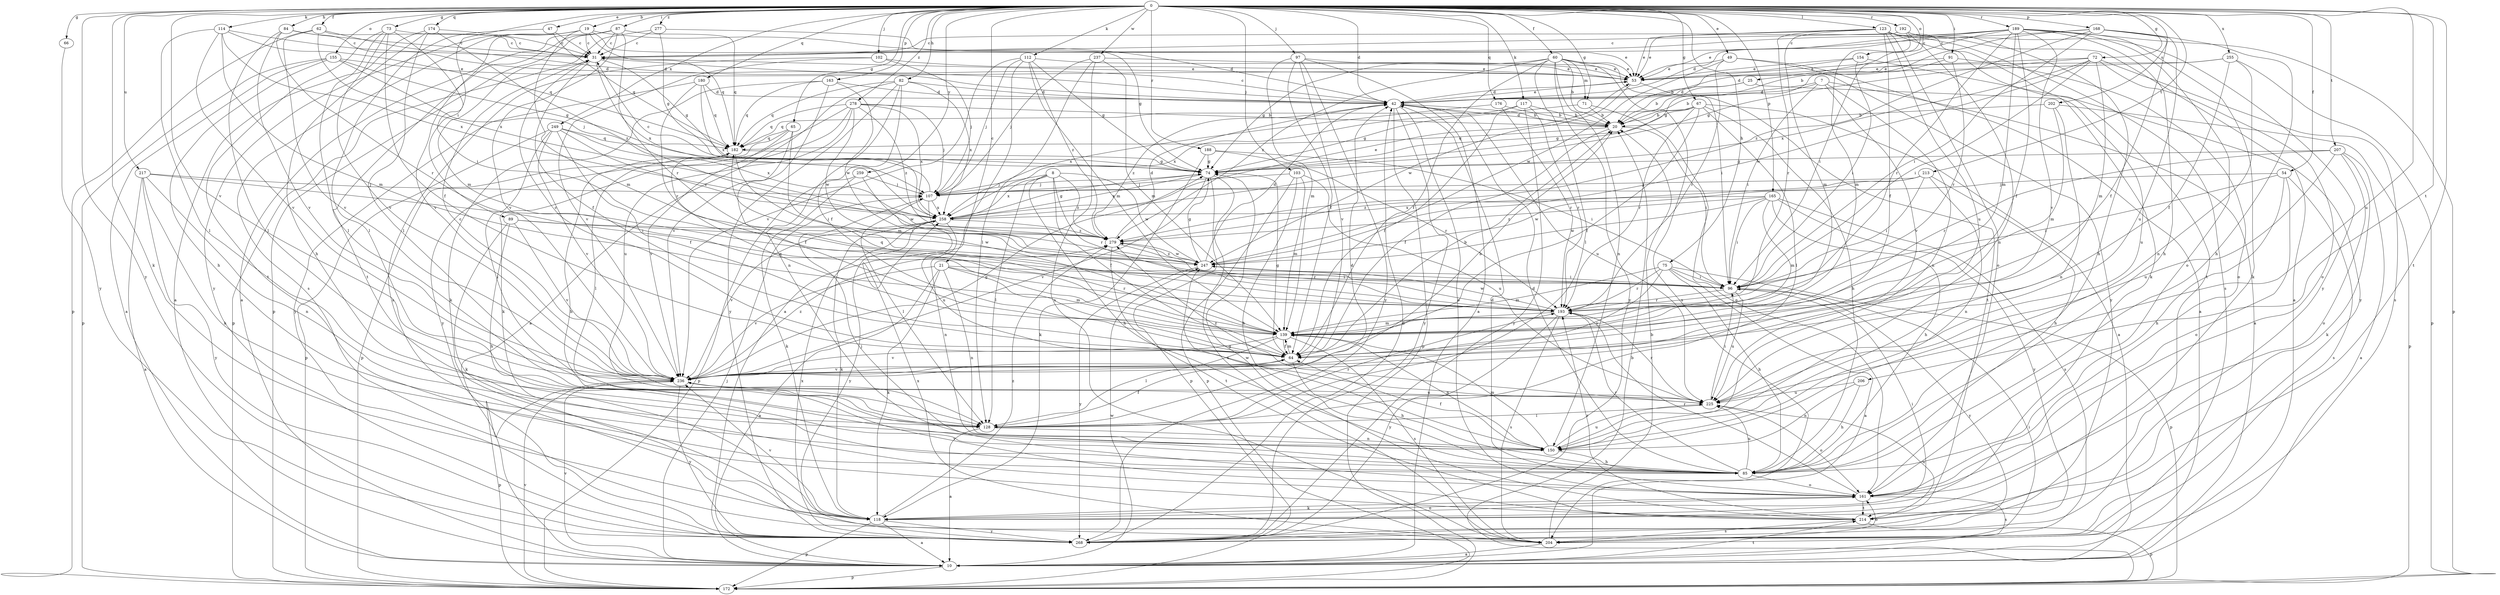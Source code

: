 strict digraph  {
0;
7;
8;
10;
19;
20;
21;
25;
31;
42;
47;
49;
53;
54;
60;
62;
64;
65;
66;
67;
71;
72;
73;
74;
75;
82;
84;
85;
87;
89;
91;
96;
97;
102;
103;
107;
112;
114;
117;
118;
123;
128;
139;
150;
154;
155;
161;
163;
165;
168;
172;
174;
176;
180;
182;
188;
189;
192;
193;
202;
204;
206;
207;
213;
214;
217;
225;
236;
237;
247;
249;
255;
258;
259;
268;
277;
278;
279;
0 -> 19  [label=b];
0 -> 21  [label=c];
0 -> 25  [label=c];
0 -> 42  [label=d];
0 -> 47  [label=e];
0 -> 49  [label=e];
0 -> 54  [label=f];
0 -> 60  [label=f];
0 -> 62  [label=f];
0 -> 65  [label=g];
0 -> 66  [label=g];
0 -> 67  [label=g];
0 -> 71  [label=g];
0 -> 72  [label=g];
0 -> 73  [label=g];
0 -> 75  [label=h];
0 -> 82  [label=h];
0 -> 84  [label=h];
0 -> 87  [label=i];
0 -> 89  [label=i];
0 -> 91  [label=i];
0 -> 97  [label=j];
0 -> 102  [label=j];
0 -> 103  [label=j];
0 -> 112  [label=k];
0 -> 114  [label=k];
0 -> 117  [label=k];
0 -> 118  [label=k];
0 -> 123  [label=l];
0 -> 154  [label=o];
0 -> 155  [label=o];
0 -> 163  [label=p];
0 -> 165  [label=p];
0 -> 168  [label=p];
0 -> 174  [label=q];
0 -> 176  [label=q];
0 -> 180  [label=q];
0 -> 188  [label=r];
0 -> 189  [label=r];
0 -> 192  [label=r];
0 -> 202  [label=s];
0 -> 206  [label=t];
0 -> 207  [label=t];
0 -> 213  [label=t];
0 -> 214  [label=t];
0 -> 217  [label=u];
0 -> 225  [label=u];
0 -> 236  [label=v];
0 -> 237  [label=w];
0 -> 249  [label=x];
0 -> 255  [label=x];
0 -> 259  [label=y];
0 -> 268  [label=y];
0 -> 277  [label=z];
0 -> 278  [label=z];
7 -> 10  [label=a];
7 -> 20  [label=b];
7 -> 42  [label=d];
7 -> 96  [label=i];
7 -> 150  [label=n];
7 -> 236  [label=v];
8 -> 64  [label=f];
8 -> 85  [label=h];
8 -> 107  [label=j];
8 -> 128  [label=l];
8 -> 193  [label=r];
8 -> 247  [label=w];
8 -> 258  [label=x];
8 -> 279  [label=z];
10 -> 96  [label=i];
10 -> 107  [label=j];
10 -> 172  [label=p];
10 -> 214  [label=t];
10 -> 236  [label=v];
10 -> 247  [label=w];
19 -> 31  [label=c];
19 -> 42  [label=d];
19 -> 74  [label=g];
19 -> 139  [label=m];
19 -> 182  [label=q];
19 -> 204  [label=s];
19 -> 236  [label=v];
19 -> 268  [label=y];
20 -> 42  [label=d];
20 -> 64  [label=f];
20 -> 96  [label=i];
20 -> 182  [label=q];
21 -> 10  [label=a];
21 -> 96  [label=i];
21 -> 118  [label=k];
21 -> 139  [label=m];
21 -> 150  [label=n];
21 -> 193  [label=r];
21 -> 236  [label=v];
25 -> 20  [label=b];
25 -> 42  [label=d];
25 -> 225  [label=u];
31 -> 53  [label=e];
31 -> 64  [label=f];
31 -> 74  [label=g];
31 -> 172  [label=p];
31 -> 258  [label=x];
42 -> 20  [label=b];
42 -> 31  [label=c];
42 -> 53  [label=e];
42 -> 161  [label=o];
42 -> 172  [label=p];
42 -> 225  [label=u];
42 -> 268  [label=y];
42 -> 279  [label=z];
47 -> 31  [label=c];
47 -> 128  [label=l];
47 -> 182  [label=q];
49 -> 10  [label=a];
49 -> 53  [label=e];
49 -> 193  [label=r];
49 -> 247  [label=w];
49 -> 268  [label=y];
53 -> 42  [label=d];
53 -> 214  [label=t];
53 -> 247  [label=w];
54 -> 85  [label=h];
54 -> 96  [label=i];
54 -> 107  [label=j];
54 -> 161  [label=o];
54 -> 204  [label=s];
60 -> 20  [label=b];
60 -> 53  [label=e];
60 -> 64  [label=f];
60 -> 74  [label=g];
60 -> 96  [label=i];
60 -> 128  [label=l];
60 -> 150  [label=n];
60 -> 204  [label=s];
60 -> 268  [label=y];
60 -> 279  [label=z];
60 -> 71  [label=m];
62 -> 31  [label=c];
62 -> 42  [label=d];
62 -> 172  [label=p];
62 -> 236  [label=v];
62 -> 258  [label=x];
64 -> 20  [label=b];
64 -> 31  [label=c];
64 -> 74  [label=g];
64 -> 85  [label=h];
64 -> 139  [label=m];
64 -> 182  [label=q];
64 -> 236  [label=v];
65 -> 64  [label=f];
65 -> 139  [label=m];
65 -> 172  [label=p];
65 -> 182  [label=q];
65 -> 236  [label=v];
66 -> 268  [label=y];
67 -> 10  [label=a];
67 -> 20  [label=b];
67 -> 64  [label=f];
67 -> 74  [label=g];
67 -> 85  [label=h];
67 -> 128  [label=l];
67 -> 182  [label=q];
67 -> 193  [label=r];
71 -> 20  [label=b];
71 -> 74  [label=g];
71 -> 161  [label=o];
72 -> 53  [label=e];
72 -> 74  [label=g];
72 -> 96  [label=i];
72 -> 139  [label=m];
72 -> 161  [label=o];
72 -> 204  [label=s];
72 -> 247  [label=w];
72 -> 258  [label=x];
73 -> 31  [label=c];
73 -> 64  [label=f];
73 -> 96  [label=i];
73 -> 128  [label=l];
73 -> 214  [label=t];
73 -> 236  [label=v];
74 -> 107  [label=j];
74 -> 172  [label=p];
74 -> 204  [label=s];
74 -> 236  [label=v];
74 -> 258  [label=x];
75 -> 10  [label=a];
75 -> 85  [label=h];
75 -> 96  [label=i];
75 -> 139  [label=m];
75 -> 172  [label=p];
75 -> 193  [label=r];
75 -> 236  [label=v];
82 -> 10  [label=a];
82 -> 42  [label=d];
82 -> 64  [label=f];
82 -> 150  [label=n];
82 -> 182  [label=q];
82 -> 258  [label=x];
82 -> 268  [label=y];
84 -> 31  [label=c];
84 -> 42  [label=d];
84 -> 128  [label=l];
84 -> 193  [label=r];
84 -> 236  [label=v];
85 -> 42  [label=d];
85 -> 161  [label=o];
85 -> 193  [label=r];
85 -> 225  [label=u];
87 -> 10  [label=a];
87 -> 31  [label=c];
87 -> 172  [label=p];
87 -> 182  [label=q];
87 -> 193  [label=r];
87 -> 214  [label=t];
87 -> 236  [label=v];
89 -> 85  [label=h];
89 -> 118  [label=k];
89 -> 236  [label=v];
89 -> 247  [label=w];
89 -> 279  [label=z];
91 -> 53  [label=e];
91 -> 74  [label=g];
91 -> 161  [label=o];
91 -> 193  [label=r];
96 -> 193  [label=r];
96 -> 225  [label=u];
96 -> 268  [label=y];
97 -> 10  [label=a];
97 -> 53  [label=e];
97 -> 64  [label=f];
97 -> 139  [label=m];
97 -> 236  [label=v];
97 -> 268  [label=y];
102 -> 53  [label=e];
102 -> 107  [label=j];
102 -> 204  [label=s];
102 -> 236  [label=v];
103 -> 85  [label=h];
103 -> 107  [label=j];
103 -> 139  [label=m];
103 -> 172  [label=p];
103 -> 225  [label=u];
107 -> 31  [label=c];
107 -> 128  [label=l];
107 -> 225  [label=u];
107 -> 258  [label=x];
112 -> 10  [label=a];
112 -> 53  [label=e];
112 -> 74  [label=g];
112 -> 107  [label=j];
112 -> 139  [label=m];
112 -> 236  [label=v];
112 -> 279  [label=z];
114 -> 31  [label=c];
114 -> 128  [label=l];
114 -> 139  [label=m];
114 -> 182  [label=q];
114 -> 236  [label=v];
114 -> 258  [label=x];
117 -> 20  [label=b];
117 -> 64  [label=f];
117 -> 193  [label=r];
117 -> 258  [label=x];
117 -> 268  [label=y];
118 -> 10  [label=a];
118 -> 96  [label=i];
118 -> 161  [label=o];
118 -> 172  [label=p];
118 -> 236  [label=v];
118 -> 268  [label=y];
118 -> 279  [label=z];
123 -> 10  [label=a];
123 -> 31  [label=c];
123 -> 53  [label=e];
123 -> 64  [label=f];
123 -> 118  [label=k];
123 -> 139  [label=m];
123 -> 161  [label=o];
123 -> 193  [label=r];
123 -> 204  [label=s];
123 -> 214  [label=t];
123 -> 225  [label=u];
128 -> 10  [label=a];
128 -> 42  [label=d];
128 -> 64  [label=f];
128 -> 150  [label=n];
128 -> 193  [label=r];
139 -> 64  [label=f];
139 -> 128  [label=l];
139 -> 150  [label=n];
139 -> 182  [label=q];
139 -> 204  [label=s];
139 -> 236  [label=v];
150 -> 64  [label=f];
150 -> 85  [label=h];
150 -> 139  [label=m];
150 -> 225  [label=u];
150 -> 247  [label=w];
154 -> 20  [label=b];
154 -> 53  [label=e];
154 -> 96  [label=i];
154 -> 268  [label=y];
155 -> 10  [label=a];
155 -> 53  [label=e];
155 -> 74  [label=g];
155 -> 85  [label=h];
155 -> 107  [label=j];
155 -> 172  [label=p];
161 -> 42  [label=d];
161 -> 107  [label=j];
161 -> 118  [label=k];
161 -> 193  [label=r];
161 -> 204  [label=s];
161 -> 214  [label=t];
161 -> 236  [label=v];
163 -> 42  [label=d];
163 -> 118  [label=k];
163 -> 182  [label=q];
163 -> 236  [label=v];
163 -> 247  [label=w];
165 -> 85  [label=h];
165 -> 96  [label=i];
165 -> 139  [label=m];
165 -> 204  [label=s];
165 -> 247  [label=w];
165 -> 258  [label=x];
165 -> 268  [label=y];
165 -> 279  [label=z];
168 -> 20  [label=b];
168 -> 31  [label=c];
168 -> 64  [label=f];
168 -> 85  [label=h];
168 -> 96  [label=i];
168 -> 225  [label=u];
168 -> 279  [label=z];
172 -> 20  [label=b];
172 -> 236  [label=v];
174 -> 10  [label=a];
174 -> 31  [label=c];
174 -> 85  [label=h];
174 -> 128  [label=l];
174 -> 279  [label=z];
176 -> 20  [label=b];
176 -> 193  [label=r];
176 -> 258  [label=x];
180 -> 42  [label=d];
180 -> 182  [label=q];
180 -> 193  [label=r];
180 -> 258  [label=x];
180 -> 268  [label=y];
182 -> 74  [label=g];
182 -> 85  [label=h];
182 -> 96  [label=i];
182 -> 128  [label=l];
188 -> 74  [label=g];
188 -> 96  [label=i];
188 -> 118  [label=k];
188 -> 193  [label=r];
189 -> 31  [label=c];
189 -> 42  [label=d];
189 -> 53  [label=e];
189 -> 64  [label=f];
189 -> 85  [label=h];
189 -> 96  [label=i];
189 -> 118  [label=k];
189 -> 139  [label=m];
189 -> 161  [label=o];
189 -> 172  [label=p];
189 -> 193  [label=r];
189 -> 236  [label=v];
192 -> 31  [label=c];
192 -> 53  [label=e];
192 -> 85  [label=h];
192 -> 139  [label=m];
192 -> 150  [label=n];
192 -> 268  [label=y];
193 -> 139  [label=m];
193 -> 204  [label=s];
193 -> 247  [label=w];
193 -> 268  [label=y];
202 -> 20  [label=b];
202 -> 139  [label=m];
202 -> 150  [label=n];
202 -> 172  [label=p];
204 -> 10  [label=a];
204 -> 20  [label=b];
204 -> 161  [label=o];
204 -> 258  [label=x];
206 -> 85  [label=h];
206 -> 150  [label=n];
206 -> 225  [label=u];
207 -> 10  [label=a];
207 -> 74  [label=g];
207 -> 118  [label=k];
207 -> 161  [label=o];
207 -> 193  [label=r];
207 -> 225  [label=u];
213 -> 85  [label=h];
213 -> 96  [label=i];
213 -> 107  [label=j];
213 -> 150  [label=n];
213 -> 247  [label=w];
213 -> 279  [label=z];
214 -> 74  [label=g];
214 -> 172  [label=p];
214 -> 193  [label=r];
214 -> 204  [label=s];
214 -> 225  [label=u];
217 -> 10  [label=a];
217 -> 85  [label=h];
217 -> 96  [label=i];
217 -> 107  [label=j];
217 -> 150  [label=n];
217 -> 268  [label=y];
225 -> 96  [label=i];
225 -> 128  [label=l];
225 -> 161  [label=o];
225 -> 193  [label=r];
225 -> 279  [label=z];
236 -> 20  [label=b];
236 -> 31  [label=c];
236 -> 74  [label=g];
236 -> 172  [label=p];
236 -> 225  [label=u];
236 -> 268  [label=y];
236 -> 279  [label=z];
237 -> 53  [label=e];
237 -> 107  [label=j];
237 -> 128  [label=l];
237 -> 139  [label=m];
237 -> 204  [label=s];
247 -> 42  [label=d];
247 -> 74  [label=g];
247 -> 96  [label=i];
247 -> 268  [label=y];
247 -> 279  [label=z];
249 -> 64  [label=f];
249 -> 128  [label=l];
249 -> 172  [label=p];
249 -> 182  [label=q];
249 -> 236  [label=v];
249 -> 258  [label=x];
249 -> 279  [label=z];
255 -> 42  [label=d];
255 -> 53  [label=e];
255 -> 64  [label=f];
255 -> 150  [label=n];
255 -> 172  [label=p];
258 -> 53  [label=e];
258 -> 74  [label=g];
258 -> 118  [label=k];
258 -> 150  [label=n];
258 -> 236  [label=v];
258 -> 268  [label=y];
258 -> 279  [label=z];
259 -> 107  [label=j];
259 -> 118  [label=k];
259 -> 172  [label=p];
259 -> 247  [label=w];
268 -> 42  [label=d];
268 -> 258  [label=x];
277 -> 31  [label=c];
277 -> 53  [label=e];
277 -> 74  [label=g];
277 -> 139  [label=m];
278 -> 20  [label=b];
278 -> 107  [label=j];
278 -> 118  [label=k];
278 -> 182  [label=q];
278 -> 225  [label=u];
278 -> 247  [label=w];
278 -> 258  [label=x];
278 -> 268  [label=y];
278 -> 279  [label=z];
279 -> 42  [label=d];
279 -> 193  [label=r];
279 -> 214  [label=t];
279 -> 247  [label=w];
}
